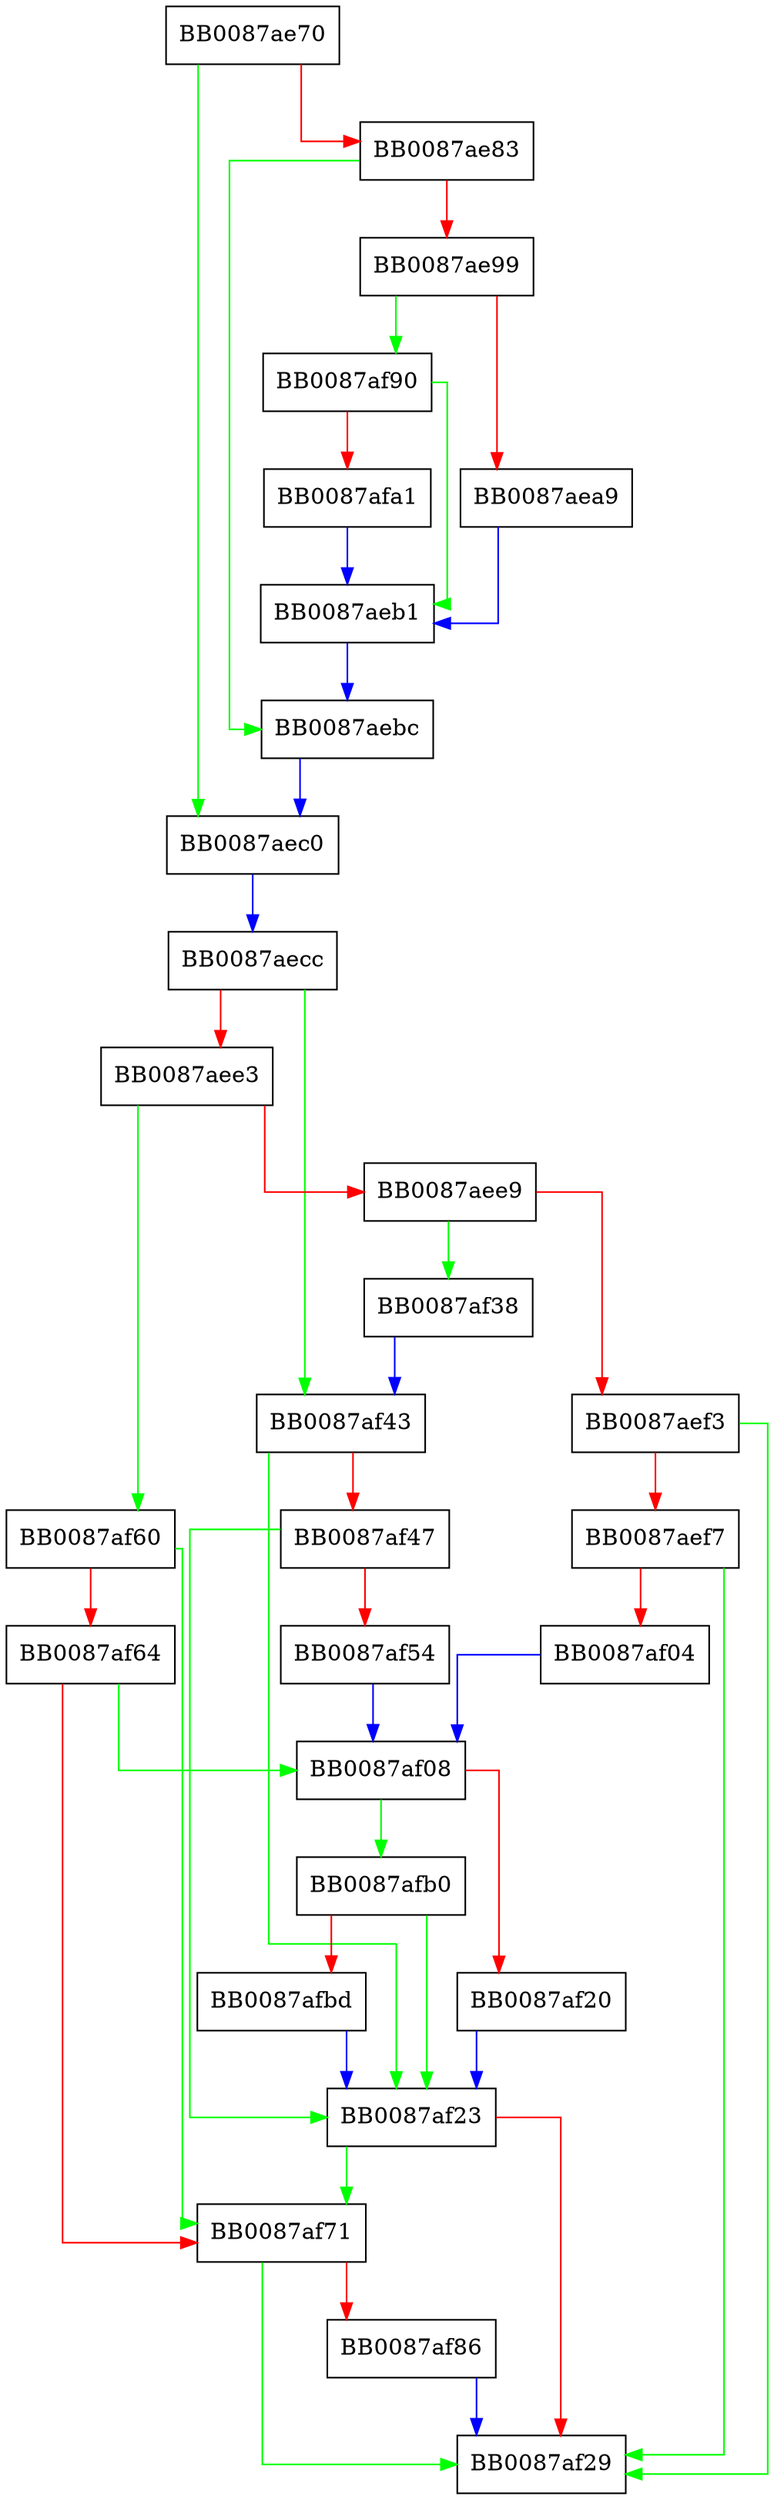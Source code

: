 digraph ftell {
  node [shape="box"];
  graph [splines=ortho];
  BB0087ae70 -> BB0087aec0 [color="green"];
  BB0087ae70 -> BB0087ae83 [color="red"];
  BB0087ae83 -> BB0087aebc [color="green"];
  BB0087ae83 -> BB0087ae99 [color="red"];
  BB0087ae99 -> BB0087af90 [color="green"];
  BB0087ae99 -> BB0087aea9 [color="red"];
  BB0087aea9 -> BB0087aeb1 [color="blue"];
  BB0087aeb1 -> BB0087aebc [color="blue"];
  BB0087aebc -> BB0087aec0 [color="blue"];
  BB0087aec0 -> BB0087aecc [color="blue"];
  BB0087aecc -> BB0087af43 [color="green"];
  BB0087aecc -> BB0087aee3 [color="red"];
  BB0087aee3 -> BB0087af60 [color="green"];
  BB0087aee3 -> BB0087aee9 [color="red"];
  BB0087aee9 -> BB0087af38 [color="green"];
  BB0087aee9 -> BB0087aef3 [color="red"];
  BB0087aef3 -> BB0087af29 [color="green"];
  BB0087aef3 -> BB0087aef7 [color="red"];
  BB0087aef7 -> BB0087af29 [color="green"];
  BB0087aef7 -> BB0087af04 [color="red"];
  BB0087af04 -> BB0087af08 [color="blue"];
  BB0087af08 -> BB0087afb0 [color="green"];
  BB0087af08 -> BB0087af20 [color="red"];
  BB0087af20 -> BB0087af23 [color="blue"];
  BB0087af23 -> BB0087af71 [color="green"];
  BB0087af23 -> BB0087af29 [color="red"];
  BB0087af38 -> BB0087af43 [color="blue"];
  BB0087af43 -> BB0087af23 [color="green"];
  BB0087af43 -> BB0087af47 [color="red"];
  BB0087af47 -> BB0087af23 [color="green"];
  BB0087af47 -> BB0087af54 [color="red"];
  BB0087af54 -> BB0087af08 [color="blue"];
  BB0087af60 -> BB0087af71 [color="green"];
  BB0087af60 -> BB0087af64 [color="red"];
  BB0087af64 -> BB0087af08 [color="green"];
  BB0087af64 -> BB0087af71 [color="red"];
  BB0087af71 -> BB0087af29 [color="green"];
  BB0087af71 -> BB0087af86 [color="red"];
  BB0087af86 -> BB0087af29 [color="blue"];
  BB0087af90 -> BB0087aeb1 [color="green"];
  BB0087af90 -> BB0087afa1 [color="red"];
  BB0087afa1 -> BB0087aeb1 [color="blue"];
  BB0087afb0 -> BB0087af23 [color="green"];
  BB0087afb0 -> BB0087afbd [color="red"];
  BB0087afbd -> BB0087af23 [color="blue"];
}